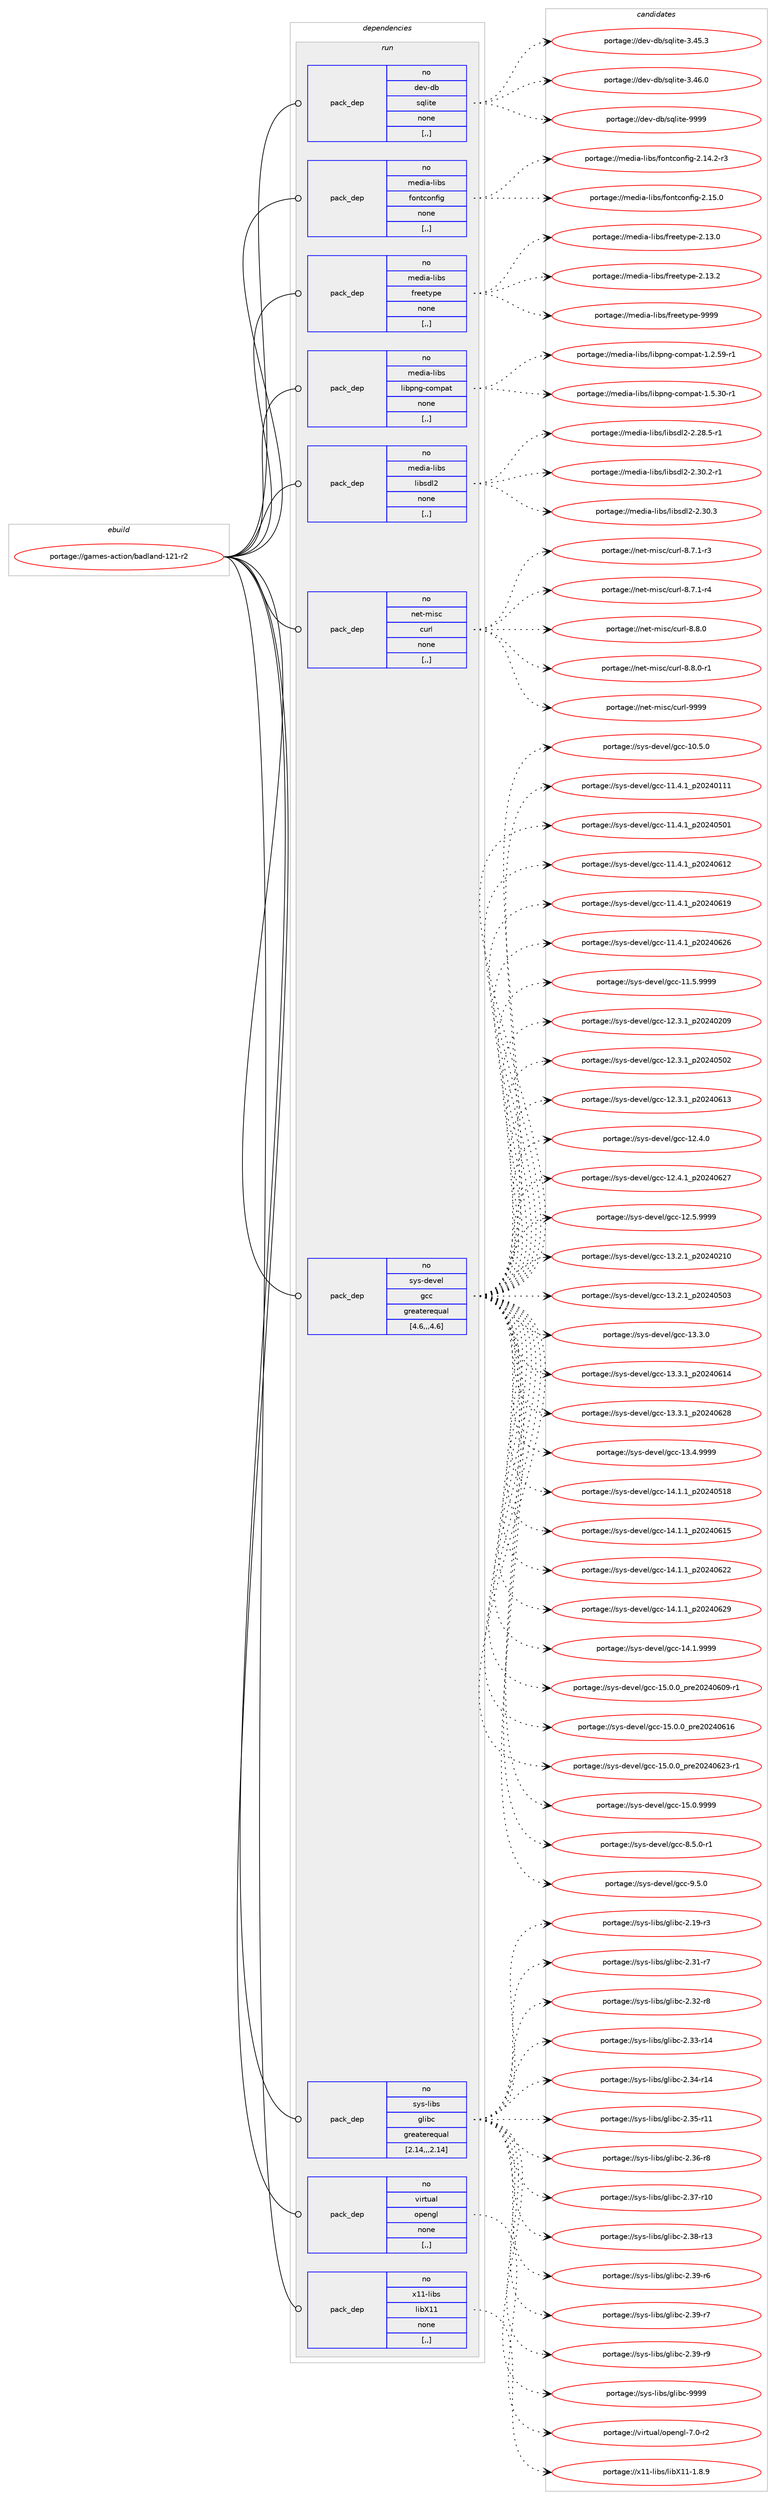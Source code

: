 digraph prolog {

# *************
# Graph options
# *************

newrank=true;
concentrate=true;
compound=true;
graph [rankdir=LR,fontname=Helvetica,fontsize=10,ranksep=1.5];#, ranksep=2.5, nodesep=0.2];
edge  [arrowhead=vee];
node  [fontname=Helvetica,fontsize=10];

# **********
# The ebuild
# **********

subgraph cluster_leftcol {
color=gray;
rank=same;
label=<<i>ebuild</i>>;
id [label="portage://games-action/badland-121-r2", color=red, width=4, href="../games-action/badland-121-r2.svg"];
}

# ****************
# The dependencies
# ****************

subgraph cluster_midcol {
color=gray;
label=<<i>dependencies</i>>;
subgraph cluster_compile {
fillcolor="#eeeeee";
style=filled;
label=<<i>compile</i>>;
}
subgraph cluster_compileandrun {
fillcolor="#eeeeee";
style=filled;
label=<<i>compile and run</i>>;
}
subgraph cluster_run {
fillcolor="#eeeeee";
style=filled;
label=<<i>run</i>>;
subgraph pack156181 {
dependency218926 [label=<<TABLE BORDER="0" CELLBORDER="1" CELLSPACING="0" CELLPADDING="4" WIDTH="220"><TR><TD ROWSPAN="6" CELLPADDING="30">pack_dep</TD></TR><TR><TD WIDTH="110">no</TD></TR><TR><TD>dev-db</TD></TR><TR><TD>sqlite</TD></TR><TR><TD>none</TD></TR><TR><TD>[,,]</TD></TR></TABLE>>, shape=none, color=blue];
}
id:e -> dependency218926:w [weight=20,style="solid",arrowhead="odot"];
subgraph pack156182 {
dependency218927 [label=<<TABLE BORDER="0" CELLBORDER="1" CELLSPACING="0" CELLPADDING="4" WIDTH="220"><TR><TD ROWSPAN="6" CELLPADDING="30">pack_dep</TD></TR><TR><TD WIDTH="110">no</TD></TR><TR><TD>media-libs</TD></TR><TR><TD>fontconfig</TD></TR><TR><TD>none</TD></TR><TR><TD>[,,]</TD></TR></TABLE>>, shape=none, color=blue];
}
id:e -> dependency218927:w [weight=20,style="solid",arrowhead="odot"];
subgraph pack156183 {
dependency218928 [label=<<TABLE BORDER="0" CELLBORDER="1" CELLSPACING="0" CELLPADDING="4" WIDTH="220"><TR><TD ROWSPAN="6" CELLPADDING="30">pack_dep</TD></TR><TR><TD WIDTH="110">no</TD></TR><TR><TD>media-libs</TD></TR><TR><TD>freetype</TD></TR><TR><TD>none</TD></TR><TR><TD>[,,]</TD></TR></TABLE>>, shape=none, color=blue];
}
id:e -> dependency218928:w [weight=20,style="solid",arrowhead="odot"];
subgraph pack156184 {
dependency218929 [label=<<TABLE BORDER="0" CELLBORDER="1" CELLSPACING="0" CELLPADDING="4" WIDTH="220"><TR><TD ROWSPAN="6" CELLPADDING="30">pack_dep</TD></TR><TR><TD WIDTH="110">no</TD></TR><TR><TD>media-libs</TD></TR><TR><TD>libpng-compat</TD></TR><TR><TD>none</TD></TR><TR><TD>[,,]</TD></TR></TABLE>>, shape=none, color=blue];
}
id:e -> dependency218929:w [weight=20,style="solid",arrowhead="odot"];
subgraph pack156185 {
dependency218930 [label=<<TABLE BORDER="0" CELLBORDER="1" CELLSPACING="0" CELLPADDING="4" WIDTH="220"><TR><TD ROWSPAN="6" CELLPADDING="30">pack_dep</TD></TR><TR><TD WIDTH="110">no</TD></TR><TR><TD>media-libs</TD></TR><TR><TD>libsdl2</TD></TR><TR><TD>none</TD></TR><TR><TD>[,,]</TD></TR></TABLE>>, shape=none, color=blue];
}
id:e -> dependency218930:w [weight=20,style="solid",arrowhead="odot"];
subgraph pack156186 {
dependency218931 [label=<<TABLE BORDER="0" CELLBORDER="1" CELLSPACING="0" CELLPADDING="4" WIDTH="220"><TR><TD ROWSPAN="6" CELLPADDING="30">pack_dep</TD></TR><TR><TD WIDTH="110">no</TD></TR><TR><TD>net-misc</TD></TR><TR><TD>curl</TD></TR><TR><TD>none</TD></TR><TR><TD>[,,]</TD></TR></TABLE>>, shape=none, color=blue];
}
id:e -> dependency218931:w [weight=20,style="solid",arrowhead="odot"];
subgraph pack156187 {
dependency218932 [label=<<TABLE BORDER="0" CELLBORDER="1" CELLSPACING="0" CELLPADDING="4" WIDTH="220"><TR><TD ROWSPAN="6" CELLPADDING="30">pack_dep</TD></TR><TR><TD WIDTH="110">no</TD></TR><TR><TD>sys-devel</TD></TR><TR><TD>gcc</TD></TR><TR><TD>greaterequal</TD></TR><TR><TD>[4.6,,,4.6]</TD></TR></TABLE>>, shape=none, color=blue];
}
id:e -> dependency218932:w [weight=20,style="solid",arrowhead="odot"];
subgraph pack156188 {
dependency218933 [label=<<TABLE BORDER="0" CELLBORDER="1" CELLSPACING="0" CELLPADDING="4" WIDTH="220"><TR><TD ROWSPAN="6" CELLPADDING="30">pack_dep</TD></TR><TR><TD WIDTH="110">no</TD></TR><TR><TD>sys-libs</TD></TR><TR><TD>glibc</TD></TR><TR><TD>greaterequal</TD></TR><TR><TD>[2.14,,,2.14]</TD></TR></TABLE>>, shape=none, color=blue];
}
id:e -> dependency218933:w [weight=20,style="solid",arrowhead="odot"];
subgraph pack156189 {
dependency218934 [label=<<TABLE BORDER="0" CELLBORDER="1" CELLSPACING="0" CELLPADDING="4" WIDTH="220"><TR><TD ROWSPAN="6" CELLPADDING="30">pack_dep</TD></TR><TR><TD WIDTH="110">no</TD></TR><TR><TD>virtual</TD></TR><TR><TD>opengl</TD></TR><TR><TD>none</TD></TR><TR><TD>[,,]</TD></TR></TABLE>>, shape=none, color=blue];
}
id:e -> dependency218934:w [weight=20,style="solid",arrowhead="odot"];
subgraph pack156190 {
dependency218935 [label=<<TABLE BORDER="0" CELLBORDER="1" CELLSPACING="0" CELLPADDING="4" WIDTH="220"><TR><TD ROWSPAN="6" CELLPADDING="30">pack_dep</TD></TR><TR><TD WIDTH="110">no</TD></TR><TR><TD>x11-libs</TD></TR><TR><TD>libX11</TD></TR><TR><TD>none</TD></TR><TR><TD>[,,]</TD></TR></TABLE>>, shape=none, color=blue];
}
id:e -> dependency218935:w [weight=20,style="solid",arrowhead="odot"];
}
}

# **************
# The candidates
# **************

subgraph cluster_choices {
rank=same;
color=gray;
label=<<i>candidates</i>>;

subgraph choice156181 {
color=black;
nodesep=1;
choice10010111845100984711511310810511610145514652534651 [label="portage://dev-db/sqlite-3.45.3", color=red, width=4,href="../dev-db/sqlite-3.45.3.svg"];
choice10010111845100984711511310810511610145514652544648 [label="portage://dev-db/sqlite-3.46.0", color=red, width=4,href="../dev-db/sqlite-3.46.0.svg"];
choice1001011184510098471151131081051161014557575757 [label="portage://dev-db/sqlite-9999", color=red, width=4,href="../dev-db/sqlite-9999.svg"];
dependency218926:e -> choice10010111845100984711511310810511610145514652534651:w [style=dotted,weight="100"];
dependency218926:e -> choice10010111845100984711511310810511610145514652544648:w [style=dotted,weight="100"];
dependency218926:e -> choice1001011184510098471151131081051161014557575757:w [style=dotted,weight="100"];
}
subgraph choice156182 {
color=black;
nodesep=1;
choice1091011001059745108105981154710211111011699111110102105103455046495246504511451 [label="portage://media-libs/fontconfig-2.14.2-r3", color=red, width=4,href="../media-libs/fontconfig-2.14.2-r3.svg"];
choice109101100105974510810598115471021111101169911111010210510345504649534648 [label="portage://media-libs/fontconfig-2.15.0", color=red, width=4,href="../media-libs/fontconfig-2.15.0.svg"];
dependency218927:e -> choice1091011001059745108105981154710211111011699111110102105103455046495246504511451:w [style=dotted,weight="100"];
dependency218927:e -> choice109101100105974510810598115471021111101169911111010210510345504649534648:w [style=dotted,weight="100"];
}
subgraph choice156183 {
color=black;
nodesep=1;
choice1091011001059745108105981154710211410110111612111210145504649514648 [label="portage://media-libs/freetype-2.13.0", color=red, width=4,href="../media-libs/freetype-2.13.0.svg"];
choice1091011001059745108105981154710211410110111612111210145504649514650 [label="portage://media-libs/freetype-2.13.2", color=red, width=4,href="../media-libs/freetype-2.13.2.svg"];
choice109101100105974510810598115471021141011011161211121014557575757 [label="portage://media-libs/freetype-9999", color=red, width=4,href="../media-libs/freetype-9999.svg"];
dependency218928:e -> choice1091011001059745108105981154710211410110111612111210145504649514648:w [style=dotted,weight="100"];
dependency218928:e -> choice1091011001059745108105981154710211410110111612111210145504649514650:w [style=dotted,weight="100"];
dependency218928:e -> choice109101100105974510810598115471021141011011161211121014557575757:w [style=dotted,weight="100"];
}
subgraph choice156184 {
color=black;
nodesep=1;
choice1091011001059745108105981154710810598112110103459911110911297116454946504653574511449 [label="portage://media-libs/libpng-compat-1.2.59-r1", color=red, width=4,href="../media-libs/libpng-compat-1.2.59-r1.svg"];
choice1091011001059745108105981154710810598112110103459911110911297116454946534651484511449 [label="portage://media-libs/libpng-compat-1.5.30-r1", color=red, width=4,href="../media-libs/libpng-compat-1.5.30-r1.svg"];
dependency218929:e -> choice1091011001059745108105981154710810598112110103459911110911297116454946504653574511449:w [style=dotted,weight="100"];
dependency218929:e -> choice1091011001059745108105981154710810598112110103459911110911297116454946534651484511449:w [style=dotted,weight="100"];
}
subgraph choice156185 {
color=black;
nodesep=1;
choice109101100105974510810598115471081059811510010850455046505646534511449 [label="portage://media-libs/libsdl2-2.28.5-r1", color=red, width=4,href="../media-libs/libsdl2-2.28.5-r1.svg"];
choice109101100105974510810598115471081059811510010850455046514846504511449 [label="portage://media-libs/libsdl2-2.30.2-r1", color=red, width=4,href="../media-libs/libsdl2-2.30.2-r1.svg"];
choice10910110010597451081059811547108105981151001085045504651484651 [label="portage://media-libs/libsdl2-2.30.3", color=red, width=4,href="../media-libs/libsdl2-2.30.3.svg"];
dependency218930:e -> choice109101100105974510810598115471081059811510010850455046505646534511449:w [style=dotted,weight="100"];
dependency218930:e -> choice109101100105974510810598115471081059811510010850455046514846504511449:w [style=dotted,weight="100"];
dependency218930:e -> choice10910110010597451081059811547108105981151001085045504651484651:w [style=dotted,weight="100"];
}
subgraph choice156186 {
color=black;
nodesep=1;
choice110101116451091051159947991171141084556465546494511451 [label="portage://net-misc/curl-8.7.1-r3", color=red, width=4,href="../net-misc/curl-8.7.1-r3.svg"];
choice110101116451091051159947991171141084556465546494511452 [label="portage://net-misc/curl-8.7.1-r4", color=red, width=4,href="../net-misc/curl-8.7.1-r4.svg"];
choice11010111645109105115994799117114108455646564648 [label="portage://net-misc/curl-8.8.0", color=red, width=4,href="../net-misc/curl-8.8.0.svg"];
choice110101116451091051159947991171141084556465646484511449 [label="portage://net-misc/curl-8.8.0-r1", color=red, width=4,href="../net-misc/curl-8.8.0-r1.svg"];
choice110101116451091051159947991171141084557575757 [label="portage://net-misc/curl-9999", color=red, width=4,href="../net-misc/curl-9999.svg"];
dependency218931:e -> choice110101116451091051159947991171141084556465546494511451:w [style=dotted,weight="100"];
dependency218931:e -> choice110101116451091051159947991171141084556465546494511452:w [style=dotted,weight="100"];
dependency218931:e -> choice11010111645109105115994799117114108455646564648:w [style=dotted,weight="100"];
dependency218931:e -> choice110101116451091051159947991171141084556465646484511449:w [style=dotted,weight="100"];
dependency218931:e -> choice110101116451091051159947991171141084557575757:w [style=dotted,weight="100"];
}
subgraph choice156187 {
color=black;
nodesep=1;
choice1151211154510010111810110847103999945494846534648 [label="portage://sys-devel/gcc-10.5.0", color=red, width=4,href="../sys-devel/gcc-10.5.0.svg"];
choice1151211154510010111810110847103999945494946524649951125048505248494949 [label="portage://sys-devel/gcc-11.4.1_p20240111", color=red, width=4,href="../sys-devel/gcc-11.4.1_p20240111.svg"];
choice1151211154510010111810110847103999945494946524649951125048505248534849 [label="portage://sys-devel/gcc-11.4.1_p20240501", color=red, width=4,href="../sys-devel/gcc-11.4.1_p20240501.svg"];
choice1151211154510010111810110847103999945494946524649951125048505248544950 [label="portage://sys-devel/gcc-11.4.1_p20240612", color=red, width=4,href="../sys-devel/gcc-11.4.1_p20240612.svg"];
choice1151211154510010111810110847103999945494946524649951125048505248544957 [label="portage://sys-devel/gcc-11.4.1_p20240619", color=red, width=4,href="../sys-devel/gcc-11.4.1_p20240619.svg"];
choice1151211154510010111810110847103999945494946524649951125048505248545054 [label="portage://sys-devel/gcc-11.4.1_p20240626", color=red, width=4,href="../sys-devel/gcc-11.4.1_p20240626.svg"];
choice1151211154510010111810110847103999945494946534657575757 [label="portage://sys-devel/gcc-11.5.9999", color=red, width=4,href="../sys-devel/gcc-11.5.9999.svg"];
choice1151211154510010111810110847103999945495046514649951125048505248504857 [label="portage://sys-devel/gcc-12.3.1_p20240209", color=red, width=4,href="../sys-devel/gcc-12.3.1_p20240209.svg"];
choice1151211154510010111810110847103999945495046514649951125048505248534850 [label="portage://sys-devel/gcc-12.3.1_p20240502", color=red, width=4,href="../sys-devel/gcc-12.3.1_p20240502.svg"];
choice1151211154510010111810110847103999945495046514649951125048505248544951 [label="portage://sys-devel/gcc-12.3.1_p20240613", color=red, width=4,href="../sys-devel/gcc-12.3.1_p20240613.svg"];
choice1151211154510010111810110847103999945495046524648 [label="portage://sys-devel/gcc-12.4.0", color=red, width=4,href="../sys-devel/gcc-12.4.0.svg"];
choice1151211154510010111810110847103999945495046524649951125048505248545055 [label="portage://sys-devel/gcc-12.4.1_p20240627", color=red, width=4,href="../sys-devel/gcc-12.4.1_p20240627.svg"];
choice1151211154510010111810110847103999945495046534657575757 [label="portage://sys-devel/gcc-12.5.9999", color=red, width=4,href="../sys-devel/gcc-12.5.9999.svg"];
choice1151211154510010111810110847103999945495146504649951125048505248504948 [label="portage://sys-devel/gcc-13.2.1_p20240210", color=red, width=4,href="../sys-devel/gcc-13.2.1_p20240210.svg"];
choice1151211154510010111810110847103999945495146504649951125048505248534851 [label="portage://sys-devel/gcc-13.2.1_p20240503", color=red, width=4,href="../sys-devel/gcc-13.2.1_p20240503.svg"];
choice1151211154510010111810110847103999945495146514648 [label="portage://sys-devel/gcc-13.3.0", color=red, width=4,href="../sys-devel/gcc-13.3.0.svg"];
choice1151211154510010111810110847103999945495146514649951125048505248544952 [label="portage://sys-devel/gcc-13.3.1_p20240614", color=red, width=4,href="../sys-devel/gcc-13.3.1_p20240614.svg"];
choice1151211154510010111810110847103999945495146514649951125048505248545056 [label="portage://sys-devel/gcc-13.3.1_p20240628", color=red, width=4,href="../sys-devel/gcc-13.3.1_p20240628.svg"];
choice1151211154510010111810110847103999945495146524657575757 [label="portage://sys-devel/gcc-13.4.9999", color=red, width=4,href="../sys-devel/gcc-13.4.9999.svg"];
choice1151211154510010111810110847103999945495246494649951125048505248534956 [label="portage://sys-devel/gcc-14.1.1_p20240518", color=red, width=4,href="../sys-devel/gcc-14.1.1_p20240518.svg"];
choice1151211154510010111810110847103999945495246494649951125048505248544953 [label="portage://sys-devel/gcc-14.1.1_p20240615", color=red, width=4,href="../sys-devel/gcc-14.1.1_p20240615.svg"];
choice1151211154510010111810110847103999945495246494649951125048505248545050 [label="portage://sys-devel/gcc-14.1.1_p20240622", color=red, width=4,href="../sys-devel/gcc-14.1.1_p20240622.svg"];
choice1151211154510010111810110847103999945495246494649951125048505248545057 [label="portage://sys-devel/gcc-14.1.1_p20240629", color=red, width=4,href="../sys-devel/gcc-14.1.1_p20240629.svg"];
choice1151211154510010111810110847103999945495246494657575757 [label="portage://sys-devel/gcc-14.1.9999", color=red, width=4,href="../sys-devel/gcc-14.1.9999.svg"];
choice11512111545100101118101108471039999454953464846489511211410150485052485448574511449 [label="portage://sys-devel/gcc-15.0.0_pre20240609-r1", color=red, width=4,href="../sys-devel/gcc-15.0.0_pre20240609-r1.svg"];
choice1151211154510010111810110847103999945495346484648951121141015048505248544954 [label="portage://sys-devel/gcc-15.0.0_pre20240616", color=red, width=4,href="../sys-devel/gcc-15.0.0_pre20240616.svg"];
choice11512111545100101118101108471039999454953464846489511211410150485052485450514511449 [label="portage://sys-devel/gcc-15.0.0_pre20240623-r1", color=red, width=4,href="../sys-devel/gcc-15.0.0_pre20240623-r1.svg"];
choice1151211154510010111810110847103999945495346484657575757 [label="portage://sys-devel/gcc-15.0.9999", color=red, width=4,href="../sys-devel/gcc-15.0.9999.svg"];
choice115121115451001011181011084710399994556465346484511449 [label="portage://sys-devel/gcc-8.5.0-r1", color=red, width=4,href="../sys-devel/gcc-8.5.0-r1.svg"];
choice11512111545100101118101108471039999455746534648 [label="portage://sys-devel/gcc-9.5.0", color=red, width=4,href="../sys-devel/gcc-9.5.0.svg"];
dependency218932:e -> choice1151211154510010111810110847103999945494846534648:w [style=dotted,weight="100"];
dependency218932:e -> choice1151211154510010111810110847103999945494946524649951125048505248494949:w [style=dotted,weight="100"];
dependency218932:e -> choice1151211154510010111810110847103999945494946524649951125048505248534849:w [style=dotted,weight="100"];
dependency218932:e -> choice1151211154510010111810110847103999945494946524649951125048505248544950:w [style=dotted,weight="100"];
dependency218932:e -> choice1151211154510010111810110847103999945494946524649951125048505248544957:w [style=dotted,weight="100"];
dependency218932:e -> choice1151211154510010111810110847103999945494946524649951125048505248545054:w [style=dotted,weight="100"];
dependency218932:e -> choice1151211154510010111810110847103999945494946534657575757:w [style=dotted,weight="100"];
dependency218932:e -> choice1151211154510010111810110847103999945495046514649951125048505248504857:w [style=dotted,weight="100"];
dependency218932:e -> choice1151211154510010111810110847103999945495046514649951125048505248534850:w [style=dotted,weight="100"];
dependency218932:e -> choice1151211154510010111810110847103999945495046514649951125048505248544951:w [style=dotted,weight="100"];
dependency218932:e -> choice1151211154510010111810110847103999945495046524648:w [style=dotted,weight="100"];
dependency218932:e -> choice1151211154510010111810110847103999945495046524649951125048505248545055:w [style=dotted,weight="100"];
dependency218932:e -> choice1151211154510010111810110847103999945495046534657575757:w [style=dotted,weight="100"];
dependency218932:e -> choice1151211154510010111810110847103999945495146504649951125048505248504948:w [style=dotted,weight="100"];
dependency218932:e -> choice1151211154510010111810110847103999945495146504649951125048505248534851:w [style=dotted,weight="100"];
dependency218932:e -> choice1151211154510010111810110847103999945495146514648:w [style=dotted,weight="100"];
dependency218932:e -> choice1151211154510010111810110847103999945495146514649951125048505248544952:w [style=dotted,weight="100"];
dependency218932:e -> choice1151211154510010111810110847103999945495146514649951125048505248545056:w [style=dotted,weight="100"];
dependency218932:e -> choice1151211154510010111810110847103999945495146524657575757:w [style=dotted,weight="100"];
dependency218932:e -> choice1151211154510010111810110847103999945495246494649951125048505248534956:w [style=dotted,weight="100"];
dependency218932:e -> choice1151211154510010111810110847103999945495246494649951125048505248544953:w [style=dotted,weight="100"];
dependency218932:e -> choice1151211154510010111810110847103999945495246494649951125048505248545050:w [style=dotted,weight="100"];
dependency218932:e -> choice1151211154510010111810110847103999945495246494649951125048505248545057:w [style=dotted,weight="100"];
dependency218932:e -> choice1151211154510010111810110847103999945495246494657575757:w [style=dotted,weight="100"];
dependency218932:e -> choice11512111545100101118101108471039999454953464846489511211410150485052485448574511449:w [style=dotted,weight="100"];
dependency218932:e -> choice1151211154510010111810110847103999945495346484648951121141015048505248544954:w [style=dotted,weight="100"];
dependency218932:e -> choice11512111545100101118101108471039999454953464846489511211410150485052485450514511449:w [style=dotted,weight="100"];
dependency218932:e -> choice1151211154510010111810110847103999945495346484657575757:w [style=dotted,weight="100"];
dependency218932:e -> choice115121115451001011181011084710399994556465346484511449:w [style=dotted,weight="100"];
dependency218932:e -> choice11512111545100101118101108471039999455746534648:w [style=dotted,weight="100"];
}
subgraph choice156188 {
color=black;
nodesep=1;
choice115121115451081059811547103108105989945504649574511451 [label="portage://sys-libs/glibc-2.19-r3", color=red, width=4,href="../sys-libs/glibc-2.19-r3.svg"];
choice115121115451081059811547103108105989945504651494511455 [label="portage://sys-libs/glibc-2.31-r7", color=red, width=4,href="../sys-libs/glibc-2.31-r7.svg"];
choice115121115451081059811547103108105989945504651504511456 [label="portage://sys-libs/glibc-2.32-r8", color=red, width=4,href="../sys-libs/glibc-2.32-r8.svg"];
choice11512111545108105981154710310810598994550465151451144952 [label="portage://sys-libs/glibc-2.33-r14", color=red, width=4,href="../sys-libs/glibc-2.33-r14.svg"];
choice11512111545108105981154710310810598994550465152451144952 [label="portage://sys-libs/glibc-2.34-r14", color=red, width=4,href="../sys-libs/glibc-2.34-r14.svg"];
choice11512111545108105981154710310810598994550465153451144949 [label="portage://sys-libs/glibc-2.35-r11", color=red, width=4,href="../sys-libs/glibc-2.35-r11.svg"];
choice115121115451081059811547103108105989945504651544511456 [label="portage://sys-libs/glibc-2.36-r8", color=red, width=4,href="../sys-libs/glibc-2.36-r8.svg"];
choice11512111545108105981154710310810598994550465155451144948 [label="portage://sys-libs/glibc-2.37-r10", color=red, width=4,href="../sys-libs/glibc-2.37-r10.svg"];
choice11512111545108105981154710310810598994550465156451144951 [label="portage://sys-libs/glibc-2.38-r13", color=red, width=4,href="../sys-libs/glibc-2.38-r13.svg"];
choice115121115451081059811547103108105989945504651574511454 [label="portage://sys-libs/glibc-2.39-r6", color=red, width=4,href="../sys-libs/glibc-2.39-r6.svg"];
choice115121115451081059811547103108105989945504651574511455 [label="portage://sys-libs/glibc-2.39-r7", color=red, width=4,href="../sys-libs/glibc-2.39-r7.svg"];
choice115121115451081059811547103108105989945504651574511457 [label="portage://sys-libs/glibc-2.39-r9", color=red, width=4,href="../sys-libs/glibc-2.39-r9.svg"];
choice11512111545108105981154710310810598994557575757 [label="portage://sys-libs/glibc-9999", color=red, width=4,href="../sys-libs/glibc-9999.svg"];
dependency218933:e -> choice115121115451081059811547103108105989945504649574511451:w [style=dotted,weight="100"];
dependency218933:e -> choice115121115451081059811547103108105989945504651494511455:w [style=dotted,weight="100"];
dependency218933:e -> choice115121115451081059811547103108105989945504651504511456:w [style=dotted,weight="100"];
dependency218933:e -> choice11512111545108105981154710310810598994550465151451144952:w [style=dotted,weight="100"];
dependency218933:e -> choice11512111545108105981154710310810598994550465152451144952:w [style=dotted,weight="100"];
dependency218933:e -> choice11512111545108105981154710310810598994550465153451144949:w [style=dotted,weight="100"];
dependency218933:e -> choice115121115451081059811547103108105989945504651544511456:w [style=dotted,weight="100"];
dependency218933:e -> choice11512111545108105981154710310810598994550465155451144948:w [style=dotted,weight="100"];
dependency218933:e -> choice11512111545108105981154710310810598994550465156451144951:w [style=dotted,weight="100"];
dependency218933:e -> choice115121115451081059811547103108105989945504651574511454:w [style=dotted,weight="100"];
dependency218933:e -> choice115121115451081059811547103108105989945504651574511455:w [style=dotted,weight="100"];
dependency218933:e -> choice115121115451081059811547103108105989945504651574511457:w [style=dotted,weight="100"];
dependency218933:e -> choice11512111545108105981154710310810598994557575757:w [style=dotted,weight="100"];
}
subgraph choice156189 {
color=black;
nodesep=1;
choice1181051141161179710847111112101110103108455546484511450 [label="portage://virtual/opengl-7.0-r2", color=red, width=4,href="../virtual/opengl-7.0-r2.svg"];
dependency218934:e -> choice1181051141161179710847111112101110103108455546484511450:w [style=dotted,weight="100"];
}
subgraph choice156190 {
color=black;
nodesep=1;
choice120494945108105981154710810598884949454946564657 [label="portage://x11-libs/libX11-1.8.9", color=red, width=4,href="../x11-libs/libX11-1.8.9.svg"];
dependency218935:e -> choice120494945108105981154710810598884949454946564657:w [style=dotted,weight="100"];
}
}

}
